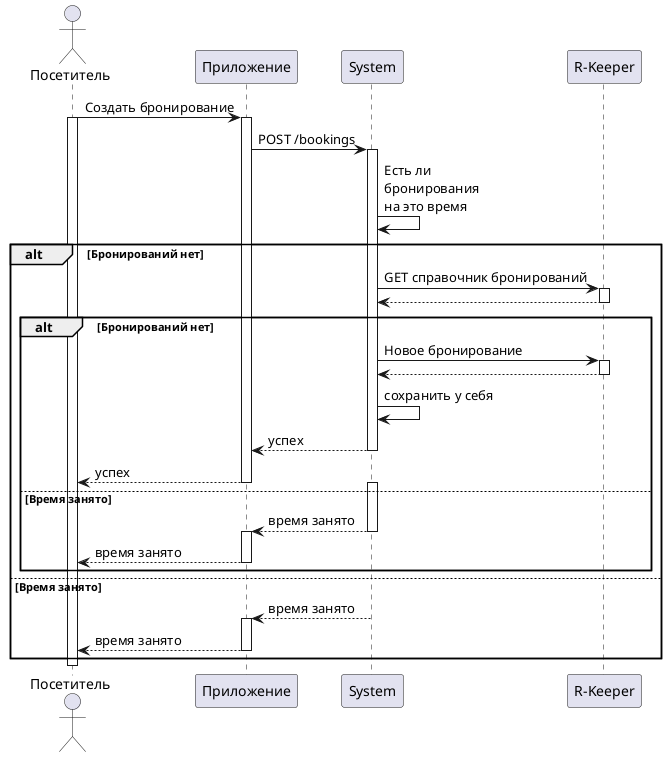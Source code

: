 @startuml

actor "Посетитель" as v
participant "Приложение" as a
participant "System" as s
participant "R-Keeper" as r

v -> a : Создать бронирование
    v++
    a++
    a -> s : POST /bookings
        s++
        s->s : Есть ли\nбронирования\nна это время
alt Бронирований нет
        s->r : GET справочник бронирований
            r++
        return
    alt Бронирований нет
        s->r : Новое бронирование
            r++
        return
    s -> s: сохранить у себя
    s --> a: успех
    s --
a --> v : успех
a--
    else Время занято
    s ++
        s --> a : время занято
        s --
        a ++
    a --> v : время занято
    a --
    end alt
else Время занято
    s++
        s --> a: время занято
        s--
        a++
        a --> v : время занято
    a--
end alt
v--
@enduml